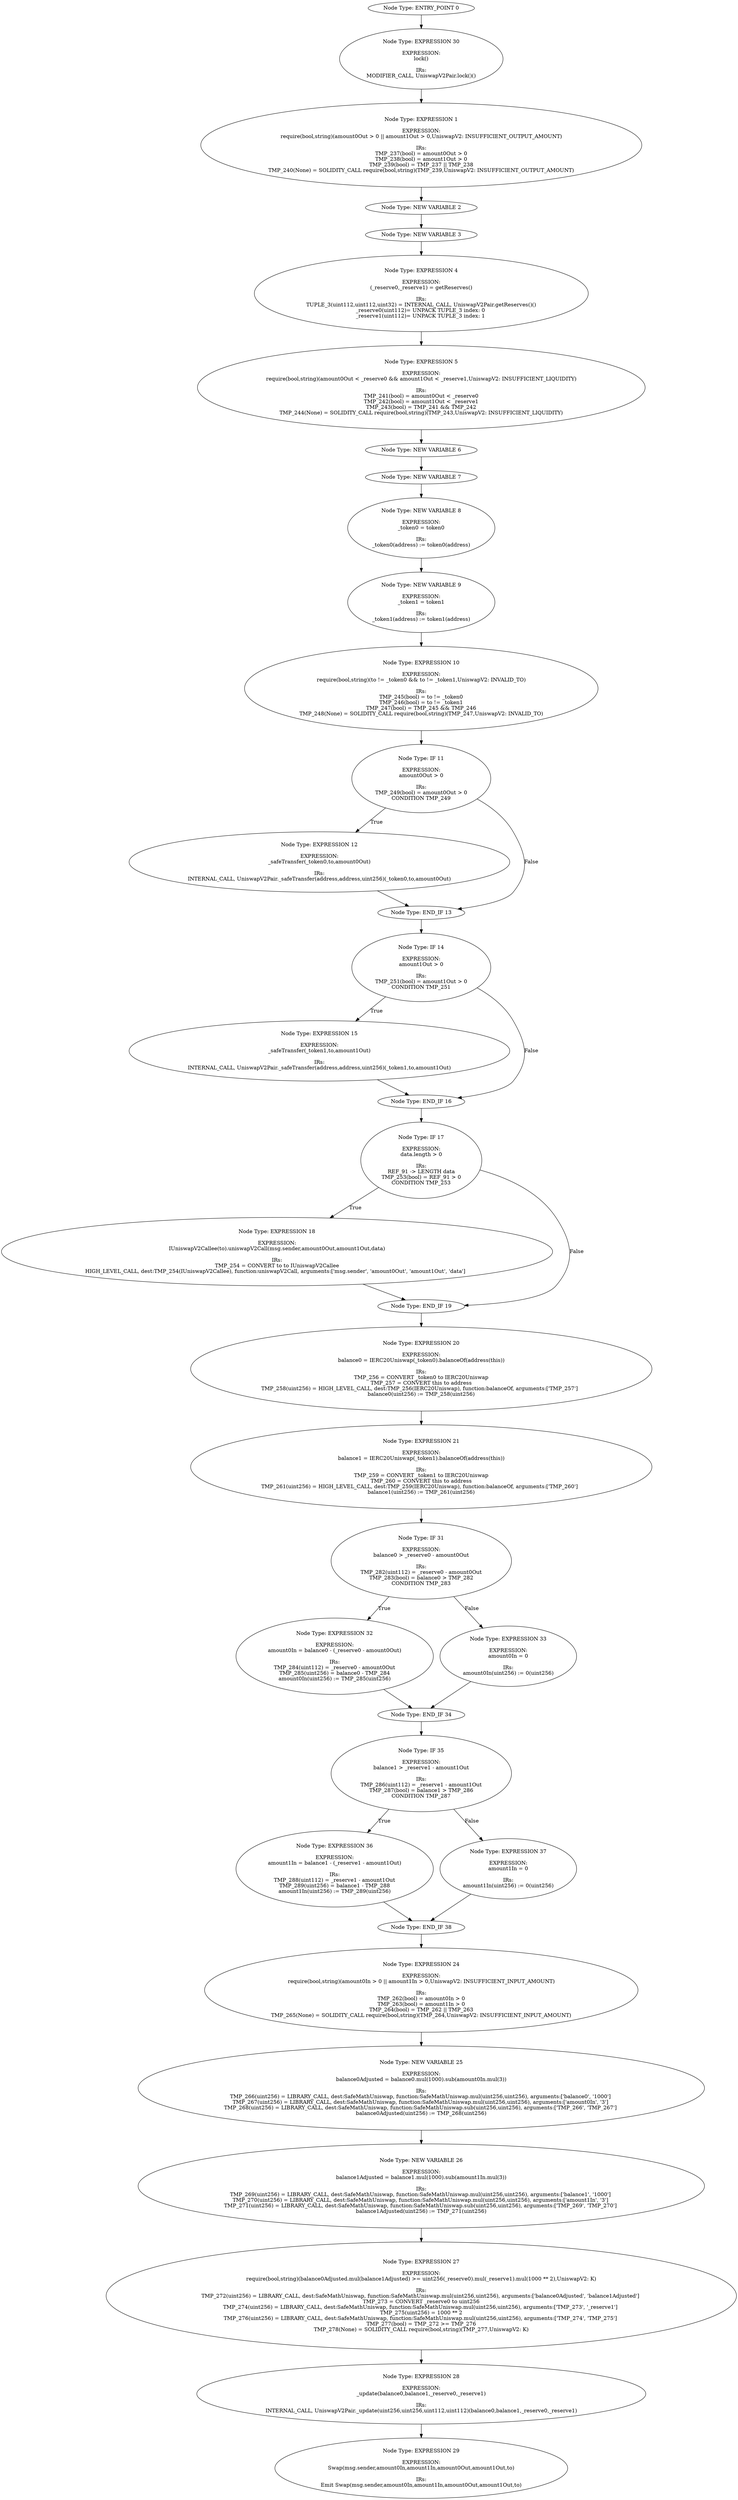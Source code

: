 digraph{
0[label="Node Type: ENTRY_POINT 0
"];
0->30;
1[label="Node Type: EXPRESSION 1

EXPRESSION:
require(bool,string)(amount0Out > 0 || amount1Out > 0,UniswapV2: INSUFFICIENT_OUTPUT_AMOUNT)

IRs:
TMP_237(bool) = amount0Out > 0
TMP_238(bool) = amount1Out > 0
TMP_239(bool) = TMP_237 || TMP_238
TMP_240(None) = SOLIDITY_CALL require(bool,string)(TMP_239,UniswapV2: INSUFFICIENT_OUTPUT_AMOUNT)"];
1->2;
2[label="Node Type: NEW VARIABLE 2
"];
2->3;
3[label="Node Type: NEW VARIABLE 3
"];
3->4;
4[label="Node Type: EXPRESSION 4

EXPRESSION:
(_reserve0,_reserve1) = getReserves()

IRs:
TUPLE_3(uint112,uint112,uint32) = INTERNAL_CALL, UniswapV2Pair.getReserves()()
_reserve0(uint112)= UNPACK TUPLE_3 index: 0 
_reserve1(uint112)= UNPACK TUPLE_3 index: 1 "];
4->5;
5[label="Node Type: EXPRESSION 5

EXPRESSION:
require(bool,string)(amount0Out < _reserve0 && amount1Out < _reserve1,UniswapV2: INSUFFICIENT_LIQUIDITY)

IRs:
TMP_241(bool) = amount0Out < _reserve0
TMP_242(bool) = amount1Out < _reserve1
TMP_243(bool) = TMP_241 && TMP_242
TMP_244(None) = SOLIDITY_CALL require(bool,string)(TMP_243,UniswapV2: INSUFFICIENT_LIQUIDITY)"];
5->6;
6[label="Node Type: NEW VARIABLE 6
"];
6->7;
7[label="Node Type: NEW VARIABLE 7
"];
7->8;
8[label="Node Type: NEW VARIABLE 8

EXPRESSION:
_token0 = token0

IRs:
_token0(address) := token0(address)"];
8->9;
9[label="Node Type: NEW VARIABLE 9

EXPRESSION:
_token1 = token1

IRs:
_token1(address) := token1(address)"];
9->10;
10[label="Node Type: EXPRESSION 10

EXPRESSION:
require(bool,string)(to != _token0 && to != _token1,UniswapV2: INVALID_TO)

IRs:
TMP_245(bool) = to != _token0
TMP_246(bool) = to != _token1
TMP_247(bool) = TMP_245 && TMP_246
TMP_248(None) = SOLIDITY_CALL require(bool,string)(TMP_247,UniswapV2: INVALID_TO)"];
10->11;
11[label="Node Type: IF 11

EXPRESSION:
amount0Out > 0

IRs:
TMP_249(bool) = amount0Out > 0
CONDITION TMP_249"];
11->12[label="True"];
11->13[label="False"];
12[label="Node Type: EXPRESSION 12

EXPRESSION:
_safeTransfer(_token0,to,amount0Out)

IRs:
INTERNAL_CALL, UniswapV2Pair._safeTransfer(address,address,uint256)(_token0,to,amount0Out)"];
12->13;
13[label="Node Type: END_IF 13
"];
13->14;
14[label="Node Type: IF 14

EXPRESSION:
amount1Out > 0

IRs:
TMP_251(bool) = amount1Out > 0
CONDITION TMP_251"];
14->15[label="True"];
14->16[label="False"];
15[label="Node Type: EXPRESSION 15

EXPRESSION:
_safeTransfer(_token1,to,amount1Out)

IRs:
INTERNAL_CALL, UniswapV2Pair._safeTransfer(address,address,uint256)(_token1,to,amount1Out)"];
15->16;
16[label="Node Type: END_IF 16
"];
16->17;
17[label="Node Type: IF 17

EXPRESSION:
data.length > 0

IRs:
REF_91 -> LENGTH data
TMP_253(bool) = REF_91 > 0
CONDITION TMP_253"];
17->18[label="True"];
17->19[label="False"];
18[label="Node Type: EXPRESSION 18

EXPRESSION:
IUniswapV2Callee(to).uniswapV2Call(msg.sender,amount0Out,amount1Out,data)

IRs:
TMP_254 = CONVERT to to IUniswapV2Callee
HIGH_LEVEL_CALL, dest:TMP_254(IUniswapV2Callee), function:uniswapV2Call, arguments:['msg.sender', 'amount0Out', 'amount1Out', 'data']  "];
18->19;
19[label="Node Type: END_IF 19
"];
19->20;
20[label="Node Type: EXPRESSION 20

EXPRESSION:
balance0 = IERC20Uniswap(_token0).balanceOf(address(this))

IRs:
TMP_256 = CONVERT _token0 to IERC20Uniswap
TMP_257 = CONVERT this to address
TMP_258(uint256) = HIGH_LEVEL_CALL, dest:TMP_256(IERC20Uniswap), function:balanceOf, arguments:['TMP_257']  
balance0(uint256) := TMP_258(uint256)"];
20->21;
21[label="Node Type: EXPRESSION 21

EXPRESSION:
balance1 = IERC20Uniswap(_token1).balanceOf(address(this))

IRs:
TMP_259 = CONVERT _token1 to IERC20Uniswap
TMP_260 = CONVERT this to address
TMP_261(uint256) = HIGH_LEVEL_CALL, dest:TMP_259(IERC20Uniswap), function:balanceOf, arguments:['TMP_260']  
balance1(uint256) := TMP_261(uint256)"];
21->31;
24[label="Node Type: EXPRESSION 24

EXPRESSION:
require(bool,string)(amount0In > 0 || amount1In > 0,UniswapV2: INSUFFICIENT_INPUT_AMOUNT)

IRs:
TMP_262(bool) = amount0In > 0
TMP_263(bool) = amount1In > 0
TMP_264(bool) = TMP_262 || TMP_263
TMP_265(None) = SOLIDITY_CALL require(bool,string)(TMP_264,UniswapV2: INSUFFICIENT_INPUT_AMOUNT)"];
24->25;
25[label="Node Type: NEW VARIABLE 25

EXPRESSION:
balance0Adjusted = balance0.mul(1000).sub(amount0In.mul(3))

IRs:
TMP_266(uint256) = LIBRARY_CALL, dest:SafeMathUniswap, function:SafeMathUniswap.mul(uint256,uint256), arguments:['balance0', '1000'] 
TMP_267(uint256) = LIBRARY_CALL, dest:SafeMathUniswap, function:SafeMathUniswap.mul(uint256,uint256), arguments:['amount0In', '3'] 
TMP_268(uint256) = LIBRARY_CALL, dest:SafeMathUniswap, function:SafeMathUniswap.sub(uint256,uint256), arguments:['TMP_266', 'TMP_267'] 
balance0Adjusted(uint256) := TMP_268(uint256)"];
25->26;
26[label="Node Type: NEW VARIABLE 26

EXPRESSION:
balance1Adjusted = balance1.mul(1000).sub(amount1In.mul(3))

IRs:
TMP_269(uint256) = LIBRARY_CALL, dest:SafeMathUniswap, function:SafeMathUniswap.mul(uint256,uint256), arguments:['balance1', '1000'] 
TMP_270(uint256) = LIBRARY_CALL, dest:SafeMathUniswap, function:SafeMathUniswap.mul(uint256,uint256), arguments:['amount1In', '3'] 
TMP_271(uint256) = LIBRARY_CALL, dest:SafeMathUniswap, function:SafeMathUniswap.sub(uint256,uint256), arguments:['TMP_269', 'TMP_270'] 
balance1Adjusted(uint256) := TMP_271(uint256)"];
26->27;
27[label="Node Type: EXPRESSION 27

EXPRESSION:
require(bool,string)(balance0Adjusted.mul(balance1Adjusted) >= uint256(_reserve0).mul(_reserve1).mul(1000 ** 2),UniswapV2: K)

IRs:
TMP_272(uint256) = LIBRARY_CALL, dest:SafeMathUniswap, function:SafeMathUniswap.mul(uint256,uint256), arguments:['balance0Adjusted', 'balance1Adjusted'] 
TMP_273 = CONVERT _reserve0 to uint256
TMP_274(uint256) = LIBRARY_CALL, dest:SafeMathUniswap, function:SafeMathUniswap.mul(uint256,uint256), arguments:['TMP_273', '_reserve1'] 
TMP_275(uint256) = 1000 ** 2
TMP_276(uint256) = LIBRARY_CALL, dest:SafeMathUniswap, function:SafeMathUniswap.mul(uint256,uint256), arguments:['TMP_274', 'TMP_275'] 
TMP_277(bool) = TMP_272 >= TMP_276
TMP_278(None) = SOLIDITY_CALL require(bool,string)(TMP_277,UniswapV2: K)"];
27->28;
28[label="Node Type: EXPRESSION 28

EXPRESSION:
_update(balance0,balance1,_reserve0,_reserve1)

IRs:
INTERNAL_CALL, UniswapV2Pair._update(uint256,uint256,uint112,uint112)(balance0,balance1,_reserve0,_reserve1)"];
28->29;
29[label="Node Type: EXPRESSION 29

EXPRESSION:
Swap(msg.sender,amount0In,amount1In,amount0Out,amount1Out,to)

IRs:
Emit Swap(msg.sender,amount0In,amount1In,amount0Out,amount1Out,to)"];
30[label="Node Type: EXPRESSION 30

EXPRESSION:
lock()

IRs:
MODIFIER_CALL, UniswapV2Pair.lock()()"];
30->1;
31[label="Node Type: IF 31

EXPRESSION:
balance0 > _reserve0 - amount0Out

IRs:
TMP_282(uint112) = _reserve0 - amount0Out
TMP_283(bool) = balance0 > TMP_282
CONDITION TMP_283"];
31->32[label="True"];
31->33[label="False"];
32[label="Node Type: EXPRESSION 32

EXPRESSION:
amount0In = balance0 - (_reserve0 - amount0Out)

IRs:
TMP_284(uint112) = _reserve0 - amount0Out
TMP_285(uint256) = balance0 - TMP_284
amount0In(uint256) := TMP_285(uint256)"];
32->34;
33[label="Node Type: EXPRESSION 33

EXPRESSION:
amount0In = 0

IRs:
amount0In(uint256) := 0(uint256)"];
33->34;
34[label="Node Type: END_IF 34
"];
34->35;
35[label="Node Type: IF 35

EXPRESSION:
balance1 > _reserve1 - amount1Out

IRs:
TMP_286(uint112) = _reserve1 - amount1Out
TMP_287(bool) = balance1 > TMP_286
CONDITION TMP_287"];
35->36[label="True"];
35->37[label="False"];
36[label="Node Type: EXPRESSION 36

EXPRESSION:
amount1In = balance1 - (_reserve1 - amount1Out)

IRs:
TMP_288(uint112) = _reserve1 - amount1Out
TMP_289(uint256) = balance1 - TMP_288
amount1In(uint256) := TMP_289(uint256)"];
36->38;
37[label="Node Type: EXPRESSION 37

EXPRESSION:
amount1In = 0

IRs:
amount1In(uint256) := 0(uint256)"];
37->38;
38[label="Node Type: END_IF 38
"];
38->24;
}
